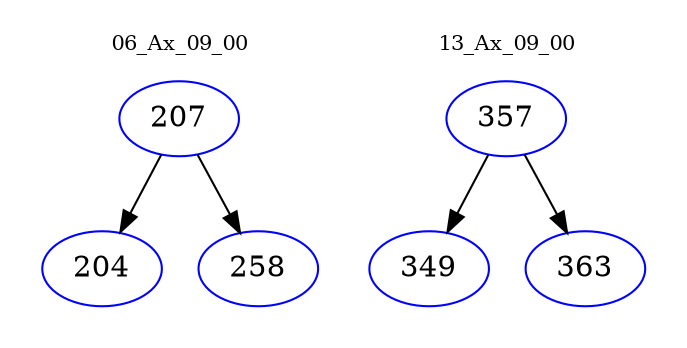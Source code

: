 digraph{
subgraph cluster_0 {
color = white
label = "06_Ax_09_00";
fontsize=10;
T0_207 [label="207", color="blue"]
T0_207 -> T0_204 [color="black"]
T0_204 [label="204", color="blue"]
T0_207 -> T0_258 [color="black"]
T0_258 [label="258", color="blue"]
}
subgraph cluster_1 {
color = white
label = "13_Ax_09_00";
fontsize=10;
T1_357 [label="357", color="blue"]
T1_357 -> T1_349 [color="black"]
T1_349 [label="349", color="blue"]
T1_357 -> T1_363 [color="black"]
T1_363 [label="363", color="blue"]
}
}
